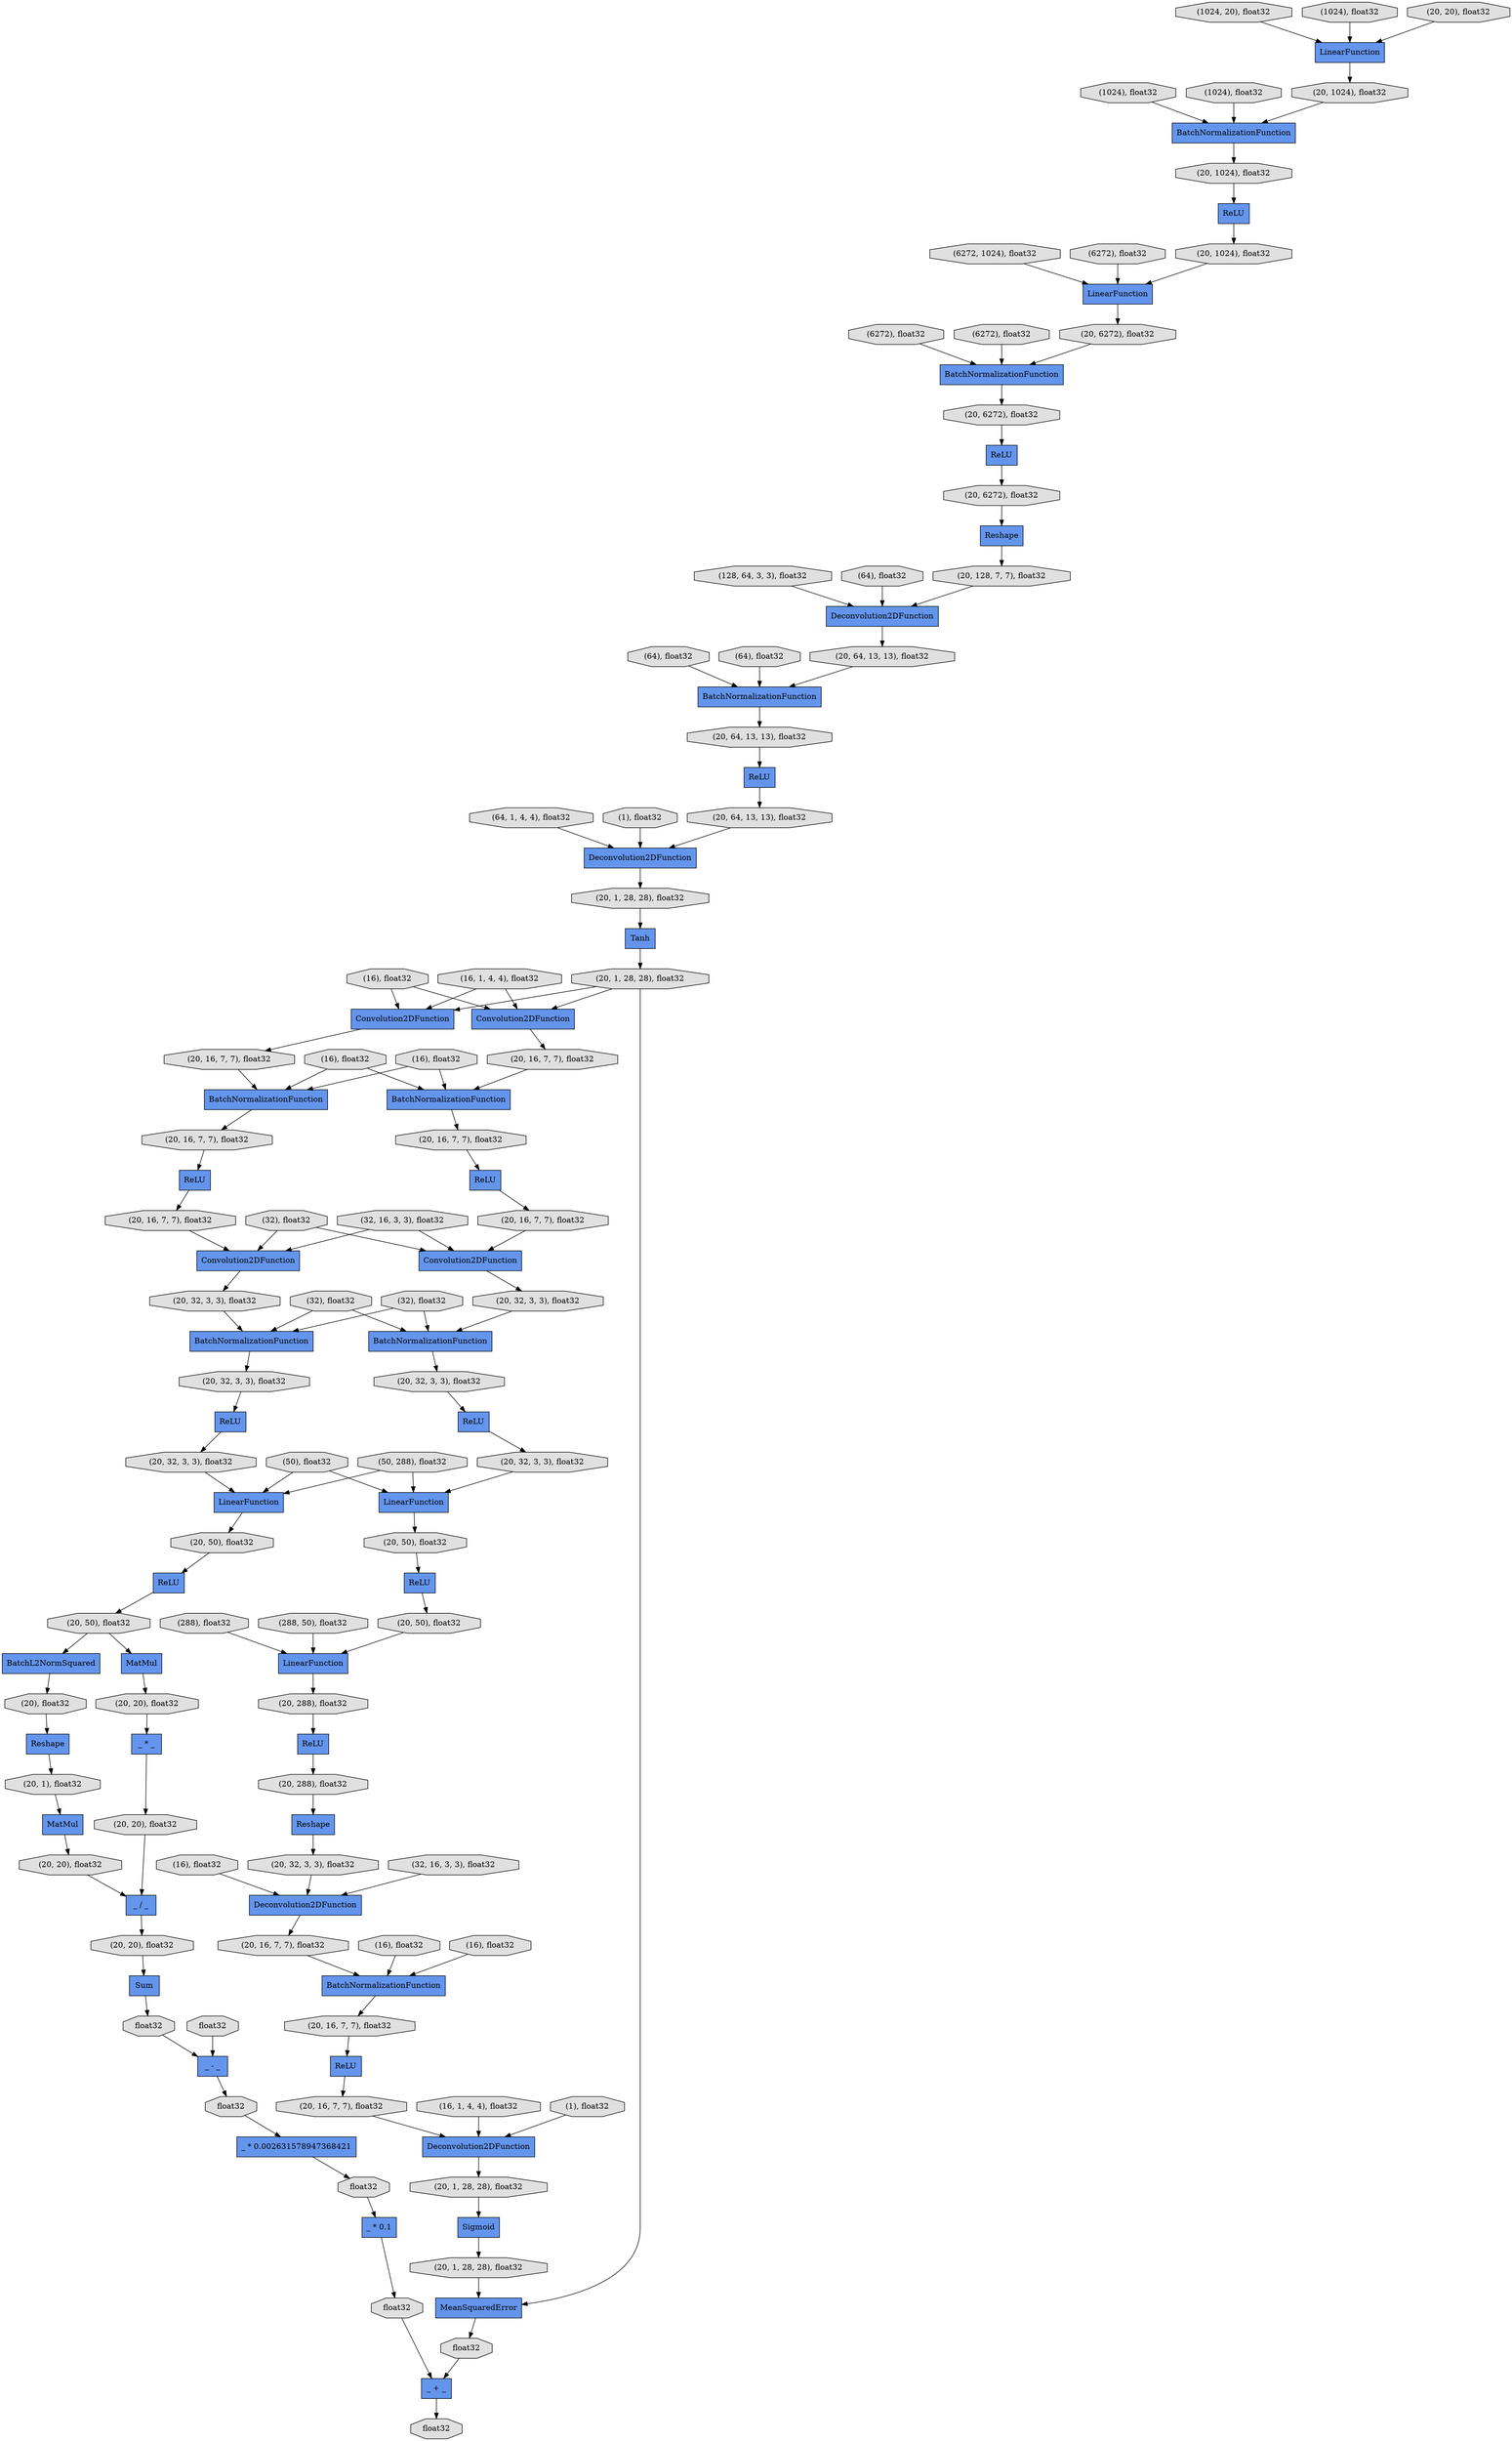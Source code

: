 digraph graphname{rankdir=TB;4364116040 [fillcolor="#E0E0E0",style="filled",label="(50, 288), float32",shape="octagon"];4356415616 [fillcolor="#E0E0E0",style="filled",label="float32",shape="octagon"];4356415672 [fillcolor="#6495ED",style="filled",label="_ * 0.1",shape="record"];4364116152 [fillcolor="#E0E0E0",style="filled",label="(50), float32",shape="octagon"];4356415728 [fillcolor="#E0E0E0",style="filled",label="float32",shape="octagon"];4364116264 [fillcolor="#E0E0E0",style="filled",label="(288, 50), float32",shape="octagon"];4356415840 [fillcolor="#E0E0E0",style="filled",label="float32",shape="octagon"];4356415896 [fillcolor="#E0E0E0",style="filled",label="float32",shape="octagon"];4364116376 [fillcolor="#E0E0E0",style="filled",label="(288), float32",shape="octagon"];4364116432 [fillcolor="#E0E0E0",style="filled",label="(32, 16, 3, 3), float32",shape="octagon"];4356416008 [fillcolor="#6495ED",style="filled",label="_ + _",shape="record"];4364116488 [fillcolor="#E0E0E0",style="filled",label="(16), float32",shape="octagon"];4364116600 [fillcolor="#E0E0E0",style="filled",label="(16), float32",shape="octagon"];4364116656 [fillcolor="#E0E0E0",style="filled",label="(16, 1, 4, 4), float32",shape="octagon"];4364116712 [fillcolor="#E0E0E0",style="filled",label="(16), float32",shape="octagon"];4364116824 [fillcolor="#E0E0E0",style="filled",label="(1), float32",shape="octagon"];4364076928 [fillcolor="#E0E0E0",style="filled",label="(1024, 20), float32",shape="octagon"];4356360176 [fillcolor="#6495ED",style="filled",label="BatchNormalizationFunction",shape="record"];4364077096 [fillcolor="#E0E0E0",style="filled",label="(1024), float32",shape="octagon"];4364077152 [fillcolor="#E0E0E0",style="filled",label="(1024), float32",shape="octagon"];4356360400 [fillcolor="#E0E0E0",style="filled",label="(20, 16, 7, 7), float32",shape="octagon"];4364077264 [fillcolor="#E0E0E0",style="filled",label="(1024), float32",shape="octagon"];4364077376 [fillcolor="#E0E0E0",style="filled",label="(6272, 1024), float32",shape="octagon"];4329679224 [fillcolor="#E0E0E0",style="filled",label="(128, 64, 3, 3), float32",shape="octagon"];4364077488 [fillcolor="#E0E0E0",style="filled",label="(6272), float32",shape="octagon"];4356360680 [fillcolor="#E0E0E0",style="filled",label="(20, 16, 7, 7), float32",shape="octagon"];4364077544 [fillcolor="#E0E0E0",style="filled",label="(6272), float32",shape="octagon"];4356360792 [fillcolor="#6495ED",style="filled",label="Convolution2DFunction",shape="record"];4364077656 [fillcolor="#E0E0E0",style="filled",label="(6272), float32",shape="octagon"];4356360848 [fillcolor="#6495ED",style="filled",label="Convolution2DFunction",shape="record"];4364077768 [fillcolor="#E0E0E0",style="filled",label="(64), float32",shape="octagon"];4364077880 [fillcolor="#E0E0E0",style="filled",label="(64), float32",shape="octagon"];4364077936 [fillcolor="#E0E0E0",style="filled",label="(64, 1, 4, 4), float32",shape="octagon"];4356361128 [fillcolor="#6495ED",style="filled",label="BatchNormalizationFunction",shape="record"];4364077992 [fillcolor="#E0E0E0",style="filled",label="(64), float32",shape="octagon"];4356361184 [fillcolor="#6495ED",style="filled",label="ReLU",shape="record"];4356361240 [fillcolor="#E0E0E0",style="filled",label="(20, 32, 3, 3), float32",shape="octagon"];4364078104 [fillcolor="#E0E0E0",style="filled",label="(1), float32",shape="octagon"];4356361296 [fillcolor="#E0E0E0",style="filled",label="(20, 16, 7, 7), float32",shape="octagon"];4356361352 [fillcolor="#E0E0E0",style="filled",label="(20, 32, 3, 3), float32",shape="octagon"];4364078328 [fillcolor="#E0E0E0",style="filled",label="(16, 1, 4, 4), float32",shape="octagon"];4356361520 [fillcolor="#E0E0E0",style="filled",label="(20, 32, 3, 3), float32",shape="octagon"];4356361576 [fillcolor="#6495ED",style="filled",label="ReLU",shape="record"];4364078440 [fillcolor="#E0E0E0",style="filled",label="(16), float32",shape="octagon"];4364078496 [fillcolor="#E0E0E0",style="filled",label="(16), float32",shape="octagon"];4356361688 [fillcolor="#E0E0E0",style="filled",label="(20, 50), float32",shape="octagon"];4356361744 [fillcolor="#E0E0E0",style="filled",label="(20, 50), float32",shape="octagon"];4364078608 [fillcolor="#E0E0E0",style="filled",label="(16), float32",shape="octagon"];4356361800 [fillcolor="#6495ED",style="filled",label="LinearFunction",shape="record"];4356361856 [fillcolor="#6495ED",style="filled",label="Reshape",shape="record"];4364078720 [fillcolor="#E0E0E0",style="filled",label="(32, 16, 3, 3), float32",shape="octagon"];4356361912 [fillcolor="#6495ED",style="filled",label="LinearFunction",shape="record"];4356361968 [fillcolor="#6495ED",style="filled",label="ReLU",shape="record"];4364078832 [fillcolor="#E0E0E0",style="filled",label="(32), float32",shape="octagon"];4356362024 [fillcolor="#E0E0E0",style="filled",label="(20, 288), float32",shape="octagon"];4364078888 [fillcolor="#E0E0E0",style="filled",label="(32), float32",shape="octagon"];4356362080 [fillcolor="#6495ED",style="filled",label="ReLU",shape="record"];4364079000 [fillcolor="#E0E0E0",style="filled",label="(32), float32",shape="octagon"];4356378696 [fillcolor="#E0E0E0",style="filled",label="(20, 288), float32",shape="octagon"];4356378752 [fillcolor="#E0E0E0",style="filled",label="(20, 1, 28, 28), float32",shape="octagon"];4356378864 [fillcolor="#E0E0E0",style="filled",label="(20, 32, 3, 3), float32",shape="octagon"];4356378920 [fillcolor="#E0E0E0",style="filled",label="(20, 16, 7, 7), float32",shape="octagon"];4356378976 [fillcolor="#6495ED",style="filled",label="Deconvolution2DFunction",shape="record"];4356379088 [fillcolor="#E0E0E0",style="filled",label="(20, 1, 28, 28), float32",shape="octagon"];4356379144 [fillcolor="#E0E0E0",style="filled",label="(20, 16, 7, 7), float32",shape="octagon"];4356379200 [fillcolor="#E0E0E0",style="filled",label="(20, 16, 7, 7), float32",shape="octagon"];4356379312 [fillcolor="#6495ED",style="filled",label="Convolution2DFunction",shape="record"];4356379368 [fillcolor="#6495ED",style="filled",label="ReLU",shape="record"];4356379424 [fillcolor="#6495ED",style="filled",label="BatchNormalizationFunction",shape="record"];4356379480 [fillcolor="#6495ED",style="filled",label="Sigmoid",shape="record"];4356379536 [fillcolor="#E0E0E0",style="filled",label="(20, 16, 7, 7), float32",shape="octagon"];4356379592 [fillcolor="#6495ED",style="filled",label="Deconvolution2DFunction",shape="record"];4356379816 [fillcolor="#E0E0E0",style="filled",label="float32",shape="octagon"];4356379928 [fillcolor="#6495ED",style="filled",label="MeanSquaredError",shape="record"];4356379984 [fillcolor="#E0E0E0",style="filled",label="(20, 32, 3, 3), float32",shape="octagon"];4356380040 [fillcolor="#6495ED",style="filled",label="BatchNormalizationFunction",shape="record"];4356380208 [fillcolor="#6495ED",style="filled",label="Convolution2DFunction",shape="record"];4356380320 [fillcolor="#E0E0E0",style="filled",label="(20, 16, 7, 7), float32",shape="octagon"];4356265632 [fillcolor="#6495ED",style="filled",label="LinearFunction",shape="record"];4356380432 [fillcolor="#E0E0E0",style="filled",label="(20, 16, 7, 7), float32",shape="octagon"];4356265744 [fillcolor="#E0E0E0",style="filled",label="(20, 20), float32",shape="octagon"];4356380488 [fillcolor="#6495ED",style="filled",label="ReLU",shape="record"];4356265800 [fillcolor="#E0E0E0",style="filled",label="(20, 1024), float32",shape="octagon"];4356380544 [fillcolor="#E0E0E0",style="filled",label="(20, 50), float32",shape="octagon"];4356265856 [fillcolor="#6495ED",style="filled",label="BatchNormalizationFunction",shape="record"];4356380600 [fillcolor="#6495ED",style="filled",label="BatchNormalizationFunction",shape="record"];4356265912 [fillcolor="#E0E0E0",style="filled",label="(20, 1024), float32",shape="octagon"];4356265968 [fillcolor="#E0E0E0",style="filled",label="(20, 6272), float32",shape="octagon"];4356266024 [fillcolor="#E0E0E0",style="filled",label="(20, 1024), float32",shape="octagon"];4356266080 [fillcolor="#6495ED",style="filled",label="ReLU",shape="record"];4356380824 [fillcolor="#E0E0E0",style="filled",label="(20, 32, 3, 3), float32",shape="octagon"];4356266136 [fillcolor="#E0E0E0",style="filled",label="(20, 6272), float32",shape="octagon"];4356266192 [fillcolor="#E0E0E0",style="filled",label="(20, 1, 28, 28), float32",shape="octagon"];4356380880 [fillcolor="#6495ED",style="filled",label="ReLU",shape="record"];4356380936 [fillcolor="#E0E0E0",style="filled",label="(20, 32, 3, 3), float32",shape="octagon"];4356266248 [fillcolor="#6495ED",style="filled",label="LinearFunction",shape="record"];4356380992 [fillcolor="#E0E0E0",style="filled",label="(20, 50), float32",shape="octagon"];4356266304 [fillcolor="#6495ED",style="filled",label="BatchNormalizationFunction",shape="record"];4356381048 [fillcolor="#6495ED",style="filled",label="LinearFunction",shape="record"];4356266416 [fillcolor="#E0E0E0",style="filled",label="(20, 6272), float32",shape="octagon"];4356381160 [fillcolor="#E0E0E0",style="filled",label="(20, 1), float32",shape="octagon"];4356266472 [fillcolor="#6495ED",style="filled",label="Reshape",shape="record"];4356267984 [fillcolor="#6495ED",style="filled",label="Tanh",shape="record"];4356381216 [fillcolor="#6495ED",style="filled",label="ReLU",shape="record"];4356266528 [fillcolor="#6495ED",style="filled",label="ReLU",shape="record"];4356381272 [fillcolor="#E0E0E0",style="filled",label="(20), float32",shape="octagon"];4356266584 [fillcolor="#E0E0E0",style="filled",label="(20, 128, 7, 7), float32",shape="octagon"];4356381328 [fillcolor="#6495ED",style="filled",label="Reshape",shape="record"];4356266640 [fillcolor="#6495ED",style="filled",label="Deconvolution2DFunction",shape="record"];4356266696 [fillcolor="#6495ED",style="filled",label="BatchNormalizationFunction",shape="record"];4356381440 [fillcolor="#6495ED",style="filled",label="BatchL2NormSquared",shape="record"];4356266752 [fillcolor="#E0E0E0",style="filled",label="(20, 1, 28, 28), float32",shape="octagon"];4356381496 [fillcolor="#E0E0E0",style="filled",label="(20, 20), float32",shape="octagon"];4356381552 [fillcolor="#E0E0E0",style="filled",label="(20, 20), float32",shape="octagon"];4356266864 [fillcolor="#6495ED",style="filled",label="ReLU",shape="record"];4356381608 [fillcolor="#6495ED",style="filled",label="MatMul",shape="record"];4356266920 [fillcolor="#E0E0E0",style="filled",label="(20, 64, 13, 13), float32",shape="octagon"];4356381720 [fillcolor="#E0E0E0",style="filled",label="(20, 20), float32",shape="octagon"];4356381776 [fillcolor="#6495ED",style="filled",label="MatMul",shape="record"];4356267088 [fillcolor="#E0E0E0",style="filled",label="(20, 64, 13, 13), float32",shape="octagon"];4356381832 [fillcolor="#6495ED",style="filled",label="_ * 0.002631578947368421",shape="record"];4356267144 [fillcolor="#E0E0E0",style="filled",label="(20, 64, 13, 13), float32",shape="octagon"];4356382000 [fillcolor="#E0E0E0",style="filled",label="(20, 20), float32",shape="octagon"];4356382168 [fillcolor="#6495ED",style="filled",label="_ * _",shape="record"];4356382224 [fillcolor="#E0E0E0",style="filled",label="float32",shape="octagon"];4356267536 [fillcolor="#6495ED",style="filled",label="Deconvolution2DFunction",shape="record"];4356382280 [fillcolor="#6495ED",style="filled",label="_ / _",shape="record"];4356382336 [fillcolor="#6495ED",style="filled",label="_ - _",shape="record"];4356382392 [fillcolor="#6495ED",style="filled",label="Sum",shape="record"];4356382672 [fillcolor="#E0E0E0",style="filled",label="float32",shape="octagon"];4364078496 -> 4356380040;4364078832 -> 4356380208;4356266192 -> 4356360792;4329679224 -> 4356266640;4364077656 -> 4356266304;4356361184 -> 4356361296;4356379816 -> 4356416008;4364116264 -> 4356361912;4356361856 -> 4356378864;4364078608 -> 4356360176;4356361296 -> 4356360848;4356381440 -> 4356381272;4364116152 -> 4356361800;4356379592 -> 4356379088;4356266752 -> 4356267984;4356379088 -> 4356379480;4356415672 -> 4356415840;4356361688 -> 4356361912;4364116432 -> 4356378976;4356415728 -> 4356415672;4356382224 -> 4356382336;4356415616 -> 4356381832;4356382392 -> 4356382224;4364079000 -> 4356361128;4356360680 -> 4356360176;4356361912 -> 4356362024;4356381552 -> 4356382280;4356267144 -> 4356266696;4356381608 -> 4356381552;4356266920 -> 4356266864;4356378920 -> 4356379368;4356381048 -> 4356380992;4364078496 -> 4356360176;4356381216 -> 4356380544;4364078720 -> 4356380208;4356381160 -> 4356381608;4356265800 -> 4356265856;4356416008 -> 4356415896;4356360848 -> 4356361352;4356266640 -> 4356267144;4356265856 -> 4356265912;4356379312 -> 4356379536;4356378976 -> 4356379144;4356415840 -> 4356416008;4364077376 -> 4356266248;4356380992 -> 4356381216;4364116824 -> 4356379592;4364116656 -> 4356379592;4364116600 -> 4356379424;4356361576 -> 4356361520;4356381328 -> 4356381160;4356379424 -> 4356378920;4356378752 -> 4356379928;4356381720 -> 4356382168;4364078104 -> 4356267536;4356380600 -> 4356379984;4356266304 -> 4356265968;4356380880 -> 4356380936;4356382000 -> 4356382392;4356360792 -> 4356360680;4356266136 -> 4356266304;4356379928 -> 4356379816;4356379368 -> 4356379200;4356381496 -> 4356382280;4364078440 -> 4356360792;4356361744 -> 4356361968;4356266192 -> 4356379928;4356266192 -> 4356379312;4364078608 -> 4356380040;4356361240 -> 4356361576;4356382672 -> 4356382336;4356380544 -> 4356381440;4356265968 -> 4356266528;4364078832 -> 4356360848;4364077992 -> 4356266696;4356381832 -> 4356415728;4364076928 -> 4356265632;4356266248 -> 4356266136;4356265744 -> 4356265632;4364116152 -> 4356381048;4356266080 -> 4356266024;4364077936 -> 4356267536;4364077264 -> 4356265856;4356362080 -> 4356378696;4364116040 -> 4356381048;4356380208 -> 4356380824;4364077152 -> 4356265856;4364078328 -> 4356360792;4356361352 -> 4356361128;4356381272 -> 4356381328;4356378864 -> 4356378976;4356362024 -> 4356362080;4356266864 -> 4356267088;4356266584 -> 4356266640;4356382280 -> 4356382000;4356361128 -> 4356361240;4364116040 -> 4356361800;4364078720 -> 4356360848;4364078328 -> 4356379312;4356266528 -> 4356266416;4356379984 -> 4356380880;4364116488 -> 4356378976;4364116376 -> 4356361912;4356380040 -> 4356380432;4356266696 -> 4356266920;4356265912 -> 4356266080;4364077096 -> 4356265632;4364077880 -> 4356266696;4356267984 -> 4356266192;4356266416 -> 4356266472;4356361800 -> 4356361744;4356379200 -> 4356379592;4356379144 -> 4356379424;4364078888 -> 4356361128;4356266472 -> 4356266584;4356381776 -> 4356381720;4356380320 -> 4356380208;4364077768 -> 4356266640;4356382168 -> 4356381496;4356378696 -> 4356361856;4356267536 -> 4356266752;4356361520 -> 4356361800;4364077488 -> 4356266248;4356360400 -> 4356361184;4364078440 -> 4356379312;4356266024 -> 4356266248;4356380824 -> 4356380600;4364077544 -> 4356266304;4356379536 -> 4356380040;4356380544 -> 4356381776;4356379480 -> 4356378752;4356380936 -> 4356381048;4356380432 -> 4356380488;4356380488 -> 4356380320;4356382336 -> 4356415616;4364079000 -> 4356380600;4364116712 -> 4356379424;4364078888 -> 4356380600;4356361968 -> 4356361688;4356360176 -> 4356360400;4356265632 -> 4356265800;4356267088 -> 4356267536;}